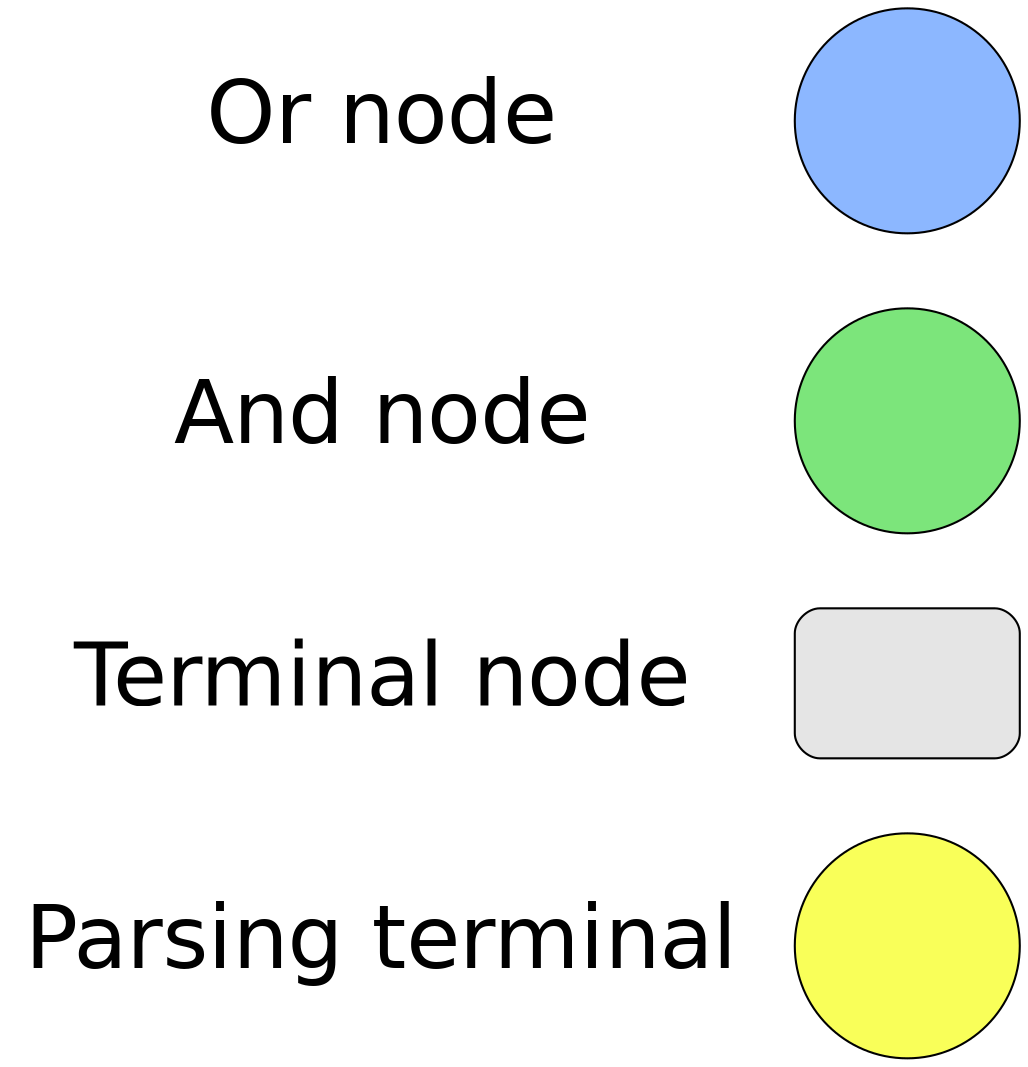 digraph G {
  graph[fontname = "DejaVu Sans"];node[fontname = "DejaVu Sans", fontsize=42];edge[fontname = "DejaVu Sans"];
  subgraph legend{
  label="Legend"
  subgraph or {
    or_text[group=l, shape=plaintext, style=solid, label="Or node\r", width=1.5]
    or_legend[group=n, label="", shape=circle, fillcolor="#8cb7ff", style=filled, width=1.5, color=black nodesep=0]
  }
  subgraph and {
    and_text[group=l, shape=plaintext, style=solid, label="And node\r", width=1.5]
    and_legend[group=n, label="", shape=circle, fillcolor="#7ce57b", style=filled, width=1.5, color=black, nodesep=0]
  }
  subgraph terminal {
    terminal_text[group=l, shape=plaintext, style=solid, label="Terminal node\r", width=1.5]
    terminal_legend[group=n, label="", shape=box, fillcolor=grey90, style="rounded,filled", width=1.5, height=1, nodesep=-0.5]
  }
  subgraph gep_terminal {
    gep_text [group=l, shape=plaintext, style=solid, label="Parsing terminal", width=1.5]
    gep_legend [group=n, label="", shape=circle, fillcolor="#f9ff59", style=filled, color=black, width=1.5, nodesep=0, fontsize=40]
  }
  or_text -> and_text[style=invis]
  and_text -> terminal_text[style=invis]
  or_legend -> and_legend[style=invis]
  and_legend -> terminal_legend[style=invis]
  terminal_text -> gep_text[style=invis]
  terminal_legend -> gep_legend[style=invis]
  }
}